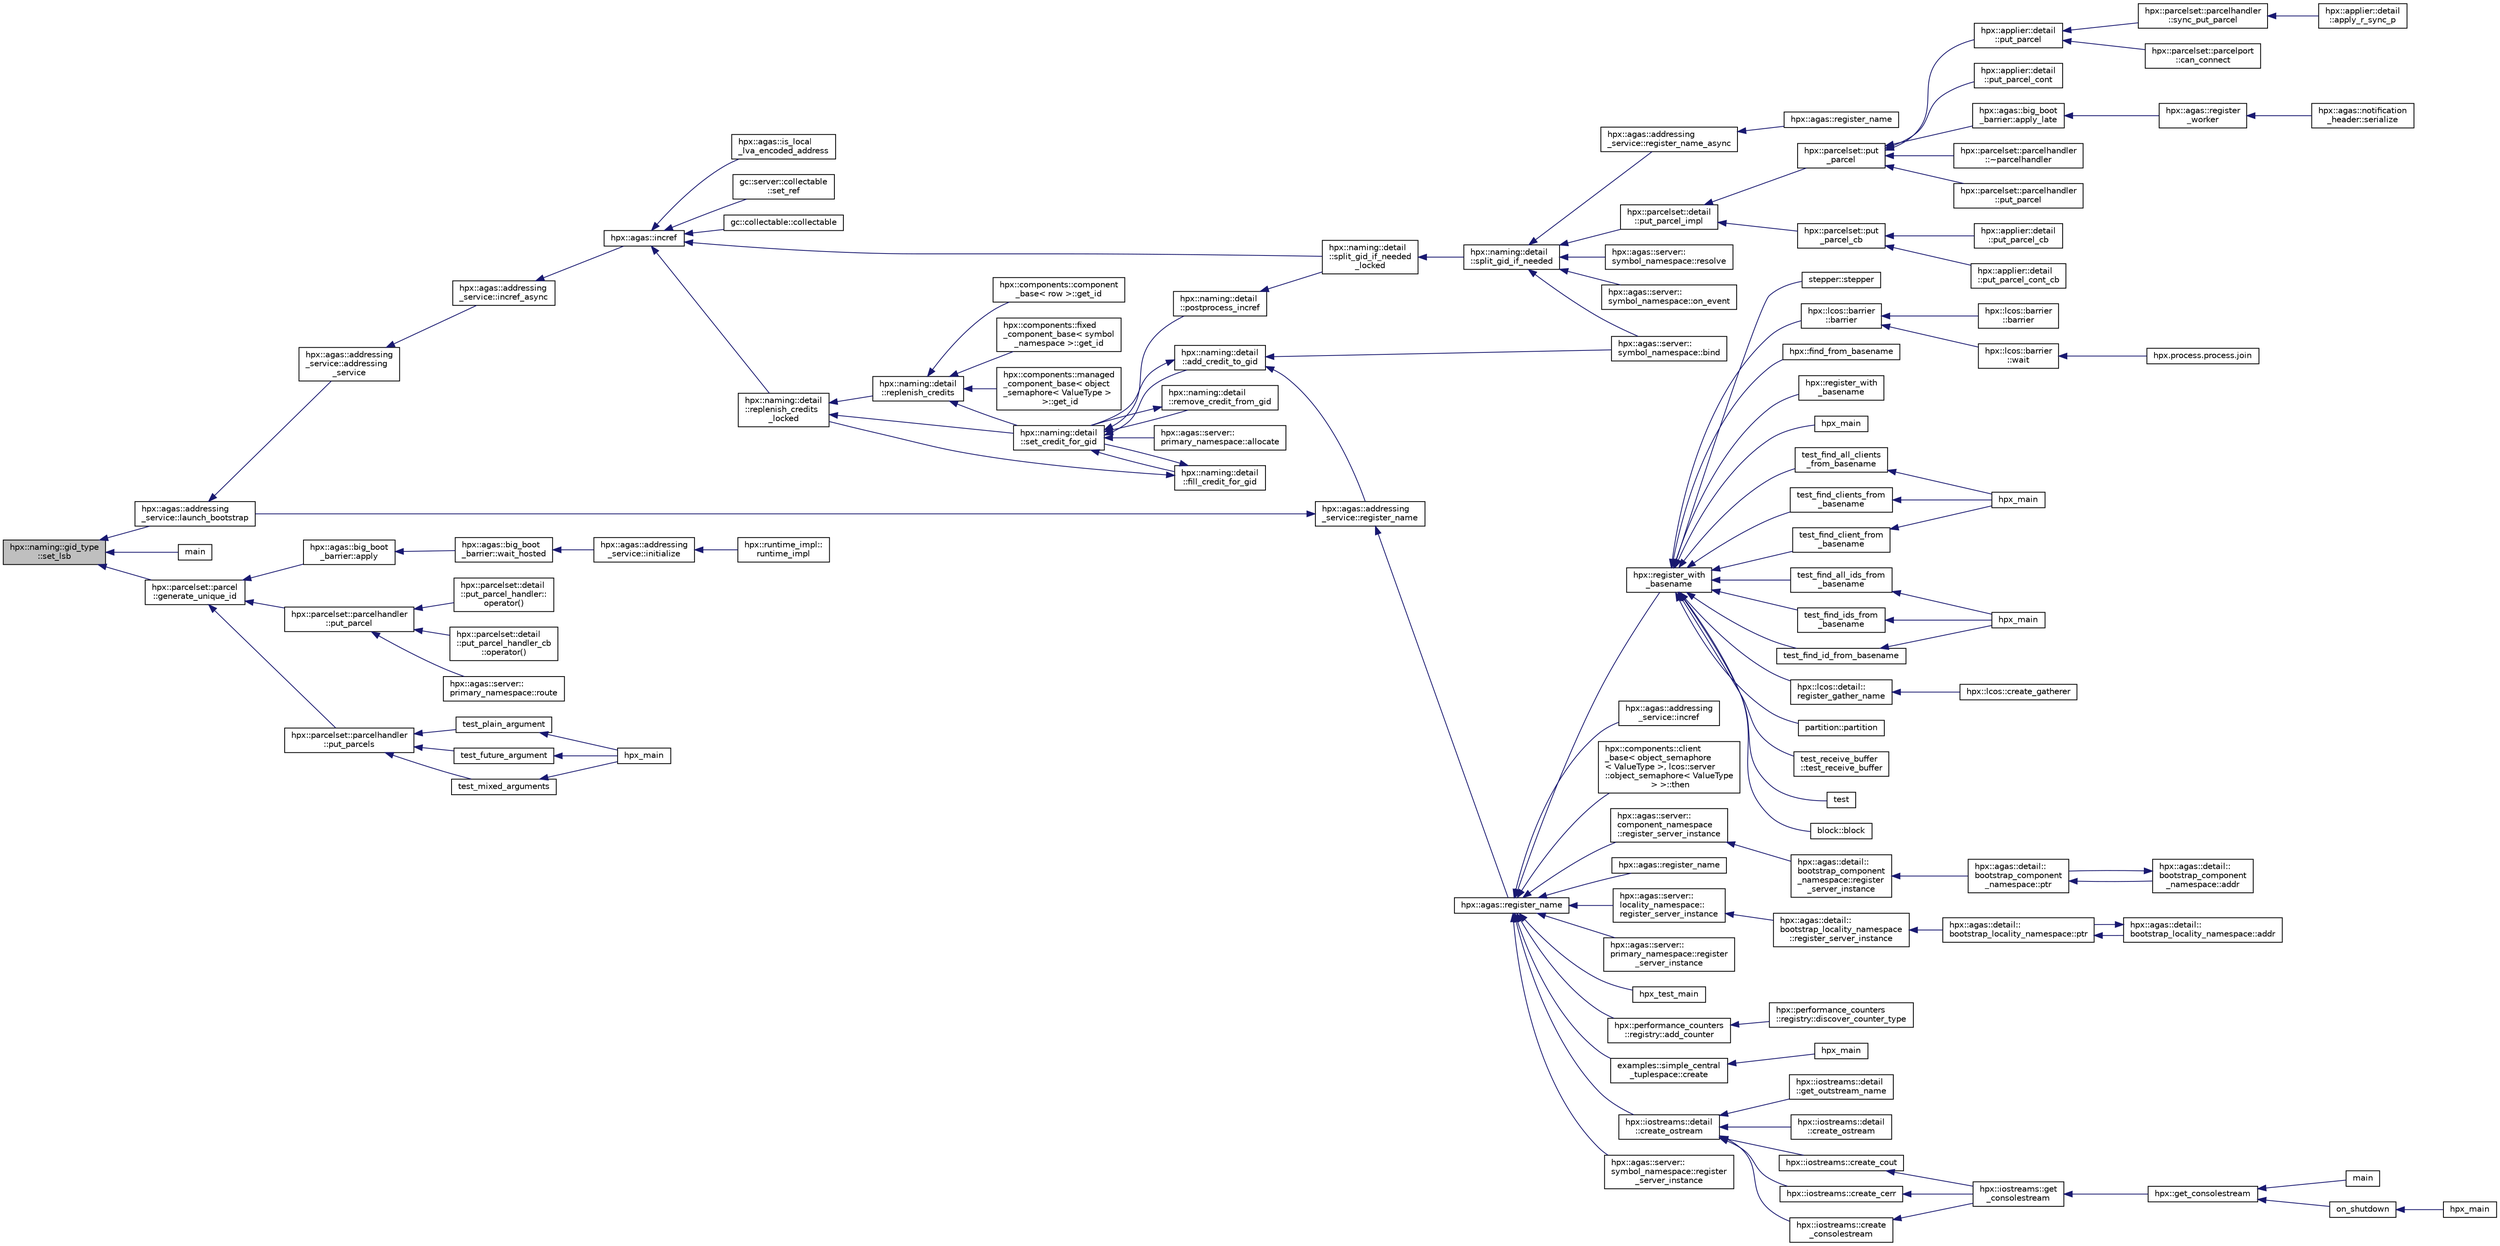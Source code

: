 digraph "hpx::naming::gid_type::set_lsb"
{
  edge [fontname="Helvetica",fontsize="10",labelfontname="Helvetica",labelfontsize="10"];
  node [fontname="Helvetica",fontsize="10",shape=record];
  rankdir="LR";
  Node439 [label="hpx::naming::gid_type\l::set_lsb",height=0.2,width=0.4,color="black", fillcolor="grey75", style="filled", fontcolor="black"];
  Node439 -> Node440 [dir="back",color="midnightblue",fontsize="10",style="solid",fontname="Helvetica"];
  Node440 [label="hpx::agas::addressing\l_service::launch_bootstrap",height=0.2,width=0.4,color="black", fillcolor="white", style="filled",URL="$db/d58/structhpx_1_1agas_1_1addressing__service.html#a664380be3597d3ca31677b2ae5800e76"];
  Node440 -> Node441 [dir="back",color="midnightblue",fontsize="10",style="solid",fontname="Helvetica"];
  Node441 [label="hpx::agas::addressing\l_service::addressing\l_service",height=0.2,width=0.4,color="black", fillcolor="white", style="filled",URL="$db/d58/structhpx_1_1agas_1_1addressing__service.html#a4cd885b12c530009f44f7372c197d54f"];
  Node441 -> Node442 [dir="back",color="midnightblue",fontsize="10",style="solid",fontname="Helvetica"];
  Node442 [label="hpx::agas::addressing\l_service::incref_async",height=0.2,width=0.4,color="black", fillcolor="white", style="filled",URL="$db/d58/structhpx_1_1agas_1_1addressing__service.html#adae9df2634cf648f129f203c3678c1c1",tooltip="Increment the global reference count for the given id. "];
  Node442 -> Node443 [dir="back",color="midnightblue",fontsize="10",style="solid",fontname="Helvetica"];
  Node443 [label="hpx::agas::incref",height=0.2,width=0.4,color="black", fillcolor="white", style="filled",URL="$dc/d54/namespacehpx_1_1agas.html#aad81d2ea721c1a5692e243ef07bf164f"];
  Node443 -> Node444 [dir="back",color="midnightblue",fontsize="10",style="solid",fontname="Helvetica"];
  Node444 [label="hpx::agas::is_local\l_lva_encoded_address",height=0.2,width=0.4,color="black", fillcolor="white", style="filled",URL="$dc/d54/namespacehpx_1_1agas.html#abb5e5584ed3b536ace8e3f58415e24c2"];
  Node443 -> Node445 [dir="back",color="midnightblue",fontsize="10",style="solid",fontname="Helvetica"];
  Node445 [label="gc::server::collectable\l::set_ref",height=0.2,width=0.4,color="black", fillcolor="white", style="filled",URL="$da/d76/structgc_1_1server_1_1collectable.html#a8e123e39f5a85da593dc15b5f872748d"];
  Node443 -> Node446 [dir="back",color="midnightblue",fontsize="10",style="solid",fontname="Helvetica"];
  Node446 [label="gc::collectable::collectable",height=0.2,width=0.4,color="black", fillcolor="white", style="filled",URL="$da/d23/structgc_1_1collectable.html#a9ac791be34891330ff8192ac2ef68c7c"];
  Node443 -> Node447 [dir="back",color="midnightblue",fontsize="10",style="solid",fontname="Helvetica"];
  Node447 [label="hpx::naming::detail\l::split_gid_if_needed\l_locked",height=0.2,width=0.4,color="black", fillcolor="white", style="filled",URL="$d5/d18/namespacehpx_1_1naming_1_1detail.html#a8a41d874bb719f702a76d483293d9d56"];
  Node447 -> Node448 [dir="back",color="midnightblue",fontsize="10",style="solid",fontname="Helvetica"];
  Node448 [label="hpx::naming::detail\l::split_gid_if_needed",height=0.2,width=0.4,color="black", fillcolor="white", style="filled",URL="$d5/d18/namespacehpx_1_1naming_1_1detail.html#a106949fcb9087fb6bdca67d048d6568f"];
  Node448 -> Node449 [dir="back",color="midnightblue",fontsize="10",style="solid",fontname="Helvetica"];
  Node449 [label="hpx::agas::addressing\l_service::register_name_async",height=0.2,width=0.4,color="black", fillcolor="white", style="filled",URL="$db/d58/structhpx_1_1agas_1_1addressing__service.html#adfd0ce835927a3c0396b6fc9e9fbb3cf"];
  Node449 -> Node450 [dir="back",color="midnightblue",fontsize="10",style="solid",fontname="Helvetica"];
  Node450 [label="hpx::agas::register_name",height=0.2,width=0.4,color="black", fillcolor="white", style="filled",URL="$dc/d54/namespacehpx_1_1agas.html#adc43905ef74ad9948375f3948b64fc2f"];
  Node448 -> Node451 [dir="back",color="midnightblue",fontsize="10",style="solid",fontname="Helvetica"];
  Node451 [label="hpx::parcelset::detail\l::put_parcel_impl",height=0.2,width=0.4,color="black", fillcolor="white", style="filled",URL="$dc/d4e/namespacehpx_1_1parcelset_1_1detail.html#a0dfe29365976960c7f5db6388e8ce603"];
  Node451 -> Node452 [dir="back",color="midnightblue",fontsize="10",style="solid",fontname="Helvetica"];
  Node452 [label="hpx::parcelset::put\l_parcel",height=0.2,width=0.4,color="black", fillcolor="white", style="filled",URL="$d4/d41/namespacehpx_1_1parcelset.html#a53a9f5c6cf260dc8d06d194c96182b65"];
  Node452 -> Node453 [dir="back",color="midnightblue",fontsize="10",style="solid",fontname="Helvetica"];
  Node453 [label="hpx::applier::detail\l::put_parcel",height=0.2,width=0.4,color="black", fillcolor="white", style="filled",URL="$d1/d2a/namespacehpx_1_1applier_1_1detail.html#a4d568b8071bb894a09fabfba232c2663"];
  Node453 -> Node454 [dir="back",color="midnightblue",fontsize="10",style="solid",fontname="Helvetica"];
  Node454 [label="hpx::parcelset::parcelhandler\l::sync_put_parcel",height=0.2,width=0.4,color="black", fillcolor="white", style="filled",URL="$d4/d2f/classhpx_1_1parcelset_1_1parcelhandler.html#ad478f8b244ec822fcbcb84aa67b17497"];
  Node454 -> Node455 [dir="back",color="midnightblue",fontsize="10",style="solid",fontname="Helvetica"];
  Node455 [label="hpx::applier::detail\l::apply_r_sync_p",height=0.2,width=0.4,color="black", fillcolor="white", style="filled",URL="$d1/d2a/namespacehpx_1_1applier_1_1detail.html#ab69485311adeb590afa621a4b4be595d"];
  Node453 -> Node456 [dir="back",color="midnightblue",fontsize="10",style="solid",fontname="Helvetica"];
  Node456 [label="hpx::parcelset::parcelport\l::can_connect",height=0.2,width=0.4,color="black", fillcolor="white", style="filled",URL="$d9/d67/classhpx_1_1parcelset_1_1parcelport.html#a68bd6750625124e4de6309e74283a767"];
  Node452 -> Node457 [dir="back",color="midnightblue",fontsize="10",style="solid",fontname="Helvetica"];
  Node457 [label="hpx::applier::detail\l::put_parcel_cont",height=0.2,width=0.4,color="black", fillcolor="white", style="filled",URL="$d1/d2a/namespacehpx_1_1applier_1_1detail.html#aa5119ce6a8f642d2bacf23dc42ade0f9"];
  Node452 -> Node458 [dir="back",color="midnightblue",fontsize="10",style="solid",fontname="Helvetica"];
  Node458 [label="hpx::agas::big_boot\l_barrier::apply_late",height=0.2,width=0.4,color="black", fillcolor="white", style="filled",URL="$d8/db6/structhpx_1_1agas_1_1big__boot__barrier.html#a9148a04a25bea5a37d77b3ff20e1ebfb"];
  Node458 -> Node459 [dir="back",color="midnightblue",fontsize="10",style="solid",fontname="Helvetica"];
  Node459 [label="hpx::agas::register\l_worker",height=0.2,width=0.4,color="black", fillcolor="white", style="filled",URL="$dc/d54/namespacehpx_1_1agas.html#a3c98dc053a97fca0f3f3b5719d9f8336"];
  Node459 -> Node460 [dir="back",color="midnightblue",fontsize="10",style="solid",fontname="Helvetica"];
  Node460 [label="hpx::agas::notification\l_header::serialize",height=0.2,width=0.4,color="black", fillcolor="white", style="filled",URL="$de/dae/structhpx_1_1agas_1_1notification__header.html#aa028cf0e80baf9259523c340c4568634"];
  Node452 -> Node461 [dir="back",color="midnightblue",fontsize="10",style="solid",fontname="Helvetica"];
  Node461 [label="hpx::parcelset::parcelhandler\l::~parcelhandler",height=0.2,width=0.4,color="black", fillcolor="white", style="filled",URL="$d4/d2f/classhpx_1_1parcelset_1_1parcelhandler.html#a938c1c4259b1be845dc0197465969a17"];
  Node452 -> Node462 [dir="back",color="midnightblue",fontsize="10",style="solid",fontname="Helvetica"];
  Node462 [label="hpx::parcelset::parcelhandler\l::put_parcel",height=0.2,width=0.4,color="black", fillcolor="white", style="filled",URL="$d4/d2f/classhpx_1_1parcelset_1_1parcelhandler.html#aad45344f98c3f15456325c7270ae5ade"];
  Node451 -> Node463 [dir="back",color="midnightblue",fontsize="10",style="solid",fontname="Helvetica"];
  Node463 [label="hpx::parcelset::put\l_parcel_cb",height=0.2,width=0.4,color="black", fillcolor="white", style="filled",URL="$d4/d41/namespacehpx_1_1parcelset.html#a44a60f48094a44cbb7f52b7807dc56ff"];
  Node463 -> Node464 [dir="back",color="midnightblue",fontsize="10",style="solid",fontname="Helvetica"];
  Node464 [label="hpx::applier::detail\l::put_parcel_cb",height=0.2,width=0.4,color="black", fillcolor="white", style="filled",URL="$d1/d2a/namespacehpx_1_1applier_1_1detail.html#a96b7471f7a59fa4d3d298e562507c339"];
  Node463 -> Node465 [dir="back",color="midnightblue",fontsize="10",style="solid",fontname="Helvetica"];
  Node465 [label="hpx::applier::detail\l::put_parcel_cont_cb",height=0.2,width=0.4,color="black", fillcolor="white", style="filled",URL="$d1/d2a/namespacehpx_1_1applier_1_1detail.html#acb5d7569cd53998c51e4b48f09d62e83"];
  Node448 -> Node466 [dir="back",color="midnightblue",fontsize="10",style="solid",fontname="Helvetica"];
  Node466 [label="hpx::agas::server::\lsymbol_namespace::bind",height=0.2,width=0.4,color="black", fillcolor="white", style="filled",URL="$dc/da6/structhpx_1_1agas_1_1server_1_1symbol__namespace.html#a229ead0876ac8c5754793a2ca68de559"];
  Node448 -> Node467 [dir="back",color="midnightblue",fontsize="10",style="solid",fontname="Helvetica"];
  Node467 [label="hpx::agas::server::\lsymbol_namespace::resolve",height=0.2,width=0.4,color="black", fillcolor="white", style="filled",URL="$dc/da6/structhpx_1_1agas_1_1server_1_1symbol__namespace.html#aec3fc24e40dc96142eb77537945e92d5"];
  Node448 -> Node468 [dir="back",color="midnightblue",fontsize="10",style="solid",fontname="Helvetica"];
  Node468 [label="hpx::agas::server::\lsymbol_namespace::on_event",height=0.2,width=0.4,color="black", fillcolor="white", style="filled",URL="$dc/da6/structhpx_1_1agas_1_1server_1_1symbol__namespace.html#abbfcf18e8d40612e4fa618a39a2fc492"];
  Node443 -> Node469 [dir="back",color="midnightblue",fontsize="10",style="solid",fontname="Helvetica"];
  Node469 [label="hpx::naming::detail\l::replenish_credits\l_locked",height=0.2,width=0.4,color="black", fillcolor="white", style="filled",URL="$d5/d18/namespacehpx_1_1naming_1_1detail.html#a011ed4fa9a2f4d4319adc54943fa03d6"];
  Node469 -> Node470 [dir="back",color="midnightblue",fontsize="10",style="solid",fontname="Helvetica"];
  Node470 [label="hpx::naming::detail\l::replenish_credits",height=0.2,width=0.4,color="black", fillcolor="white", style="filled",URL="$d5/d18/namespacehpx_1_1naming_1_1detail.html#aab806d937bd01894af129d3d3cbb22f4"];
  Node470 -> Node471 [dir="back",color="midnightblue",fontsize="10",style="solid",fontname="Helvetica"];
  Node471 [label="hpx::components::component\l_base\< row \>::get_id",height=0.2,width=0.4,color="black", fillcolor="white", style="filled",URL="$d2/de6/classhpx_1_1components_1_1component__base.html#a4c8fd93514039bdf01c48d66d82b19cd"];
  Node470 -> Node472 [dir="back",color="midnightblue",fontsize="10",style="solid",fontname="Helvetica"];
  Node472 [label="hpx::components::fixed\l_component_base\< symbol\l_namespace \>::get_id",height=0.2,width=0.4,color="black", fillcolor="white", style="filled",URL="$df/dfd/classhpx_1_1components_1_1fixed__component__base.html#a3066d2c2779a65cd20ce98b87e4dd4c2"];
  Node470 -> Node473 [dir="back",color="midnightblue",fontsize="10",style="solid",fontname="Helvetica"];
  Node473 [label="hpx::components::managed\l_component_base\< object\l_semaphore\< ValueType \>\l \>::get_id",height=0.2,width=0.4,color="black", fillcolor="white", style="filled",URL="$d1/d7b/classhpx_1_1components_1_1managed__component__base.html#ac026850ad861e1da5393943cf5751708"];
  Node470 -> Node474 [dir="back",color="midnightblue",fontsize="10",style="solid",fontname="Helvetica"];
  Node474 [label="hpx::naming::detail\l::set_credit_for_gid",height=0.2,width=0.4,color="black", fillcolor="white", style="filled",URL="$d5/d18/namespacehpx_1_1naming_1_1detail.html#a87703193ff814a4e1c912e98e655ec51"];
  Node474 -> Node475 [dir="back",color="midnightblue",fontsize="10",style="solid",fontname="Helvetica"];
  Node475 [label="hpx::naming::detail\l::postprocess_incref",height=0.2,width=0.4,color="black", fillcolor="white", style="filled",URL="$d5/d18/namespacehpx_1_1naming_1_1detail.html#a9d2708b2b1a4087d64195137b077ef1d"];
  Node475 -> Node447 [dir="back",color="midnightblue",fontsize="10",style="solid",fontname="Helvetica"];
  Node474 -> Node476 [dir="back",color="midnightblue",fontsize="10",style="solid",fontname="Helvetica"];
  Node476 [label="hpx::naming::detail\l::add_credit_to_gid",height=0.2,width=0.4,color="black", fillcolor="white", style="filled",URL="$d5/d18/namespacehpx_1_1naming_1_1detail.html#ab13848a91587535a393be4def980e832"];
  Node476 -> Node477 [dir="back",color="midnightblue",fontsize="10",style="solid",fontname="Helvetica"];
  Node477 [label="hpx::agas::addressing\l_service::register_name",height=0.2,width=0.4,color="black", fillcolor="white", style="filled",URL="$db/d58/structhpx_1_1agas_1_1addressing__service.html#a5929d7fd681a5ed692bfbeaa503fc32d",tooltip="Register a global name with a global address (id) "];
  Node477 -> Node440 [dir="back",color="midnightblue",fontsize="10",style="solid",fontname="Helvetica"];
  Node477 -> Node478 [dir="back",color="midnightblue",fontsize="10",style="solid",fontname="Helvetica"];
  Node478 [label="hpx::agas::register_name",height=0.2,width=0.4,color="black", fillcolor="white", style="filled",URL="$dc/d54/namespacehpx_1_1agas.html#a3812793adbf5e7d8c6b468595ac0823f"];
  Node478 -> Node479 [dir="back",color="midnightblue",fontsize="10",style="solid",fontname="Helvetica"];
  Node479 [label="hpx::register_with\l_basename",height=0.2,width=0.4,color="black", fillcolor="white", style="filled",URL="$d8/d83/namespacehpx.html#acf88178dc8c98cb0d7396325b3ccffdd",tooltip="Register the given id using the given base name. "];
  Node479 -> Node480 [dir="back",color="midnightblue",fontsize="10",style="solid",fontname="Helvetica"];
  Node480 [label="stepper::stepper",height=0.2,width=0.4,color="black", fillcolor="white", style="filled",URL="$d0/da6/structstepper.html#a3d3b661e2502d80c80775c190f5585e2"];
  Node479 -> Node481 [dir="back",color="midnightblue",fontsize="10",style="solid",fontname="Helvetica"];
  Node481 [label="hpx::lcos::barrier\l::barrier",height=0.2,width=0.4,color="black", fillcolor="white", style="filled",URL="$d9/dab/classhpx_1_1lcos_1_1barrier.html#ae8e5bad1b2828970404b5d280137d579"];
  Node481 -> Node482 [dir="back",color="midnightblue",fontsize="10",style="solid",fontname="Helvetica"];
  Node482 [label="hpx::lcos::barrier\l::barrier",height=0.2,width=0.4,color="black", fillcolor="white", style="filled",URL="$d9/dab/classhpx_1_1lcos_1_1barrier.html#a8a9fc05508fad7cd1d8014bee0e1d221"];
  Node481 -> Node483 [dir="back",color="midnightblue",fontsize="10",style="solid",fontname="Helvetica"];
  Node483 [label="hpx::lcos::barrier\l::wait",height=0.2,width=0.4,color="black", fillcolor="white", style="filled",URL="$d9/dab/classhpx_1_1lcos_1_1barrier.html#a1fcac5ce49dd1b9800affc8c8b84e4c9"];
  Node483 -> Node484 [dir="back",color="midnightblue",fontsize="10",style="solid",fontname="Helvetica"];
  Node484 [label="hpx.process.process.join",height=0.2,width=0.4,color="black", fillcolor="white", style="filled",URL="$d3/d41/classhpx_1_1process_1_1process.html#acc7ec4687f3bf5ae121ef7b494d991d8"];
  Node479 -> Node485 [dir="back",color="midnightblue",fontsize="10",style="solid",fontname="Helvetica"];
  Node485 [label="hpx::find_from_basename",height=0.2,width=0.4,color="black", fillcolor="white", style="filled",URL="$d8/d83/namespacehpx.html#a02d4c4317d9d663b22c2e47aab0b56df",tooltip="Return registered id from the given base name and sequence number. "];
  Node479 -> Node486 [dir="back",color="midnightblue",fontsize="10",style="solid",fontname="Helvetica"];
  Node486 [label="hpx::register_with\l_basename",height=0.2,width=0.4,color="black", fillcolor="white", style="filled",URL="$d8/d83/namespacehpx.html#a09a6c6ffc84d21df225c3f5730de31d0"];
  Node479 -> Node487 [dir="back",color="midnightblue",fontsize="10",style="solid",fontname="Helvetica"];
  Node487 [label="hpx_main",height=0.2,width=0.4,color="black", fillcolor="white", style="filled",URL="$db/d8d/duplicate__id__registration__1596_8cpp.html#aefd26dd818037509b2241068d57e3e1d"];
  Node479 -> Node488 [dir="back",color="midnightblue",fontsize="10",style="solid",fontname="Helvetica"];
  Node488 [label="test_find_all_clients\l_from_basename",height=0.2,width=0.4,color="black", fillcolor="white", style="filled",URL="$dc/d15/find__clients__from__prefix_8cpp.html#aa57a9747db04f3feb78e2e423232d1f9"];
  Node488 -> Node489 [dir="back",color="midnightblue",fontsize="10",style="solid",fontname="Helvetica"];
  Node489 [label="hpx_main",height=0.2,width=0.4,color="black", fillcolor="white", style="filled",URL="$dc/d15/find__clients__from__prefix_8cpp.html#aefd26dd818037509b2241068d57e3e1d"];
  Node479 -> Node490 [dir="back",color="midnightblue",fontsize="10",style="solid",fontname="Helvetica"];
  Node490 [label="test_find_clients_from\l_basename",height=0.2,width=0.4,color="black", fillcolor="white", style="filled",URL="$dc/d15/find__clients__from__prefix_8cpp.html#a6fef840f56014443521cc99c2d9d781c"];
  Node490 -> Node489 [dir="back",color="midnightblue",fontsize="10",style="solid",fontname="Helvetica"];
  Node479 -> Node491 [dir="back",color="midnightblue",fontsize="10",style="solid",fontname="Helvetica"];
  Node491 [label="test_find_client_from\l_basename",height=0.2,width=0.4,color="black", fillcolor="white", style="filled",URL="$dc/d15/find__clients__from__prefix_8cpp.html#a61a7f45bc9dd018d57ea2230824dab25"];
  Node491 -> Node489 [dir="back",color="midnightblue",fontsize="10",style="solid",fontname="Helvetica"];
  Node479 -> Node492 [dir="back",color="midnightblue",fontsize="10",style="solid",fontname="Helvetica"];
  Node492 [label="test_find_all_ids_from\l_basename",height=0.2,width=0.4,color="black", fillcolor="white", style="filled",URL="$dc/df3/find__ids__from__prefix_8cpp.html#a369302d85871c563e109f575d4c3d29c"];
  Node492 -> Node493 [dir="back",color="midnightblue",fontsize="10",style="solid",fontname="Helvetica"];
  Node493 [label="hpx_main",height=0.2,width=0.4,color="black", fillcolor="white", style="filled",URL="$dc/df3/find__ids__from__prefix_8cpp.html#aefd26dd818037509b2241068d57e3e1d"];
  Node479 -> Node494 [dir="back",color="midnightblue",fontsize="10",style="solid",fontname="Helvetica"];
  Node494 [label="test_find_ids_from\l_basename",height=0.2,width=0.4,color="black", fillcolor="white", style="filled",URL="$dc/df3/find__ids__from__prefix_8cpp.html#a4526a7a41c258e2aedcdabd4ece4f4ba"];
  Node494 -> Node493 [dir="back",color="midnightblue",fontsize="10",style="solid",fontname="Helvetica"];
  Node479 -> Node495 [dir="back",color="midnightblue",fontsize="10",style="solid",fontname="Helvetica"];
  Node495 [label="test_find_id_from_basename",height=0.2,width=0.4,color="black", fillcolor="white", style="filled",URL="$dc/df3/find__ids__from__prefix_8cpp.html#a35b932e250f78d774db87c971e42adce"];
  Node495 -> Node493 [dir="back",color="midnightblue",fontsize="10",style="solid",fontname="Helvetica"];
  Node479 -> Node496 [dir="back",color="midnightblue",fontsize="10",style="solid",fontname="Helvetica"];
  Node496 [label="hpx::lcos::detail::\lregister_gather_name",height=0.2,width=0.4,color="black", fillcolor="white", style="filled",URL="$d4/d6c/namespacehpx_1_1lcos_1_1detail.html#afb3d3eafe04150308d004869a96242b3"];
  Node496 -> Node497 [dir="back",color="midnightblue",fontsize="10",style="solid",fontname="Helvetica"];
  Node497 [label="hpx::lcos::create_gatherer",height=0.2,width=0.4,color="black", fillcolor="white", style="filled",URL="$d2/dc9/namespacehpx_1_1lcos.html#aaa3e2a825ca566eee4e3c0cfc19b5dc3"];
  Node479 -> Node498 [dir="back",color="midnightblue",fontsize="10",style="solid",fontname="Helvetica"];
  Node498 [label="partition::partition",height=0.2,width=0.4,color="black", fillcolor="white", style="filled",URL="$d3/d98/structpartition.html#a949115c70a8ed7802ec756677063507b"];
  Node479 -> Node499 [dir="back",color="midnightblue",fontsize="10",style="solid",fontname="Helvetica"];
  Node499 [label="test_receive_buffer\l::test_receive_buffer",height=0.2,width=0.4,color="black", fillcolor="white", style="filled",URL="$d1/d2e/structtest__receive__buffer.html#a501e8703c3a9d33b23c67cc3782a3052"];
  Node479 -> Node500 [dir="back",color="midnightblue",fontsize="10",style="solid",fontname="Helvetica"];
  Node500 [label="test",height=0.2,width=0.4,color="black", fillcolor="white", style="filled",URL="$db/d95/register__with__basename__1804_8cpp.html#ae1a3968e7947464bee7714f6d43b7002"];
  Node479 -> Node501 [dir="back",color="midnightblue",fontsize="10",style="solid",fontname="Helvetica"];
  Node501 [label="block::block",height=0.2,width=0.4,color="black", fillcolor="white", style="filled",URL="$d1/d7f/structblock.html#ad2fe04030b850ffa3f213c85f848c0c9"];
  Node478 -> Node502 [dir="back",color="midnightblue",fontsize="10",style="solid",fontname="Helvetica"];
  Node502 [label="hpx::agas::addressing\l_service::incref",height=0.2,width=0.4,color="black", fillcolor="white", style="filled",URL="$db/d58/structhpx_1_1agas_1_1addressing__service.html#a77add8ef493b3ff577876bbbde8b2ead"];
  Node478 -> Node503 [dir="back",color="midnightblue",fontsize="10",style="solid",fontname="Helvetica"];
  Node503 [label="hpx::components::client\l_base\< object_semaphore\l\< ValueType \>, lcos::server\l::object_semaphore\< ValueType\l \> \>::then",height=0.2,width=0.4,color="black", fillcolor="white", style="filled",URL="$d9/dad/classhpx_1_1components_1_1client__base.html#a195e205b5917c50455e9eab169045a2f"];
  Node478 -> Node504 [dir="back",color="midnightblue",fontsize="10",style="solid",fontname="Helvetica"];
  Node504 [label="hpx::agas::server::\lcomponent_namespace\l::register_server_instance",height=0.2,width=0.4,color="black", fillcolor="white", style="filled",URL="$d4/dc8/structhpx_1_1agas_1_1server_1_1component__namespace.html#aa114cf679cc56f70c05ab18aff971ecb"];
  Node504 -> Node505 [dir="back",color="midnightblue",fontsize="10",style="solid",fontname="Helvetica"];
  Node505 [label="hpx::agas::detail::\lbootstrap_component\l_namespace::register\l_server_instance",height=0.2,width=0.4,color="black", fillcolor="white", style="filled",URL="$d4/db7/structhpx_1_1agas_1_1detail_1_1bootstrap__component__namespace.html#abbc31dcbeb87361092d40afcfbd456b8"];
  Node505 -> Node506 [dir="back",color="midnightblue",fontsize="10",style="solid",fontname="Helvetica"];
  Node506 [label="hpx::agas::detail::\lbootstrap_component\l_namespace::ptr",height=0.2,width=0.4,color="black", fillcolor="white", style="filled",URL="$d4/db7/structhpx_1_1agas_1_1detail_1_1bootstrap__component__namespace.html#a2ddc1b51e40d6b5c32f7eeba52a7527d"];
  Node506 -> Node507 [dir="back",color="midnightblue",fontsize="10",style="solid",fontname="Helvetica"];
  Node507 [label="hpx::agas::detail::\lbootstrap_component\l_namespace::addr",height=0.2,width=0.4,color="black", fillcolor="white", style="filled",URL="$d4/db7/structhpx_1_1agas_1_1detail_1_1bootstrap__component__namespace.html#a4947343cef580d3a72f9fcb6803a54b1"];
  Node507 -> Node506 [dir="back",color="midnightblue",fontsize="10",style="solid",fontname="Helvetica"];
  Node478 -> Node508 [dir="back",color="midnightblue",fontsize="10",style="solid",fontname="Helvetica"];
  Node508 [label="hpx::agas::register_name",height=0.2,width=0.4,color="black", fillcolor="white", style="filled",URL="$dc/d54/namespacehpx_1_1agas.html#a2430195ce3eb5a044693ffff42ac4124"];
  Node478 -> Node509 [dir="back",color="midnightblue",fontsize="10",style="solid",fontname="Helvetica"];
  Node509 [label="hpx::agas::server::\llocality_namespace::\lregister_server_instance",height=0.2,width=0.4,color="black", fillcolor="white", style="filled",URL="$dc/d72/structhpx_1_1agas_1_1server_1_1locality__namespace.html#af1491746c7368e3824c99bc100f18734"];
  Node509 -> Node510 [dir="back",color="midnightblue",fontsize="10",style="solid",fontname="Helvetica"];
  Node510 [label="hpx::agas::detail::\lbootstrap_locality_namespace\l::register_server_instance",height=0.2,width=0.4,color="black", fillcolor="white", style="filled",URL="$d2/d28/structhpx_1_1agas_1_1detail_1_1bootstrap__locality__namespace.html#ae300573bed5ba4de244854736bc93372"];
  Node510 -> Node511 [dir="back",color="midnightblue",fontsize="10",style="solid",fontname="Helvetica"];
  Node511 [label="hpx::agas::detail::\lbootstrap_locality_namespace::ptr",height=0.2,width=0.4,color="black", fillcolor="white", style="filled",URL="$d2/d28/structhpx_1_1agas_1_1detail_1_1bootstrap__locality__namespace.html#a5d4dcef228d9a8e6040f2e404546a7b8"];
  Node511 -> Node512 [dir="back",color="midnightblue",fontsize="10",style="solid",fontname="Helvetica"];
  Node512 [label="hpx::agas::detail::\lbootstrap_locality_namespace::addr",height=0.2,width=0.4,color="black", fillcolor="white", style="filled",URL="$d2/d28/structhpx_1_1agas_1_1detail_1_1bootstrap__locality__namespace.html#a6a5b1a39f25283d49aae9a42b5c4388a"];
  Node512 -> Node511 [dir="back",color="midnightblue",fontsize="10",style="solid",fontname="Helvetica"];
  Node478 -> Node513 [dir="back",color="midnightblue",fontsize="10",style="solid",fontname="Helvetica"];
  Node513 [label="hpx::agas::server::\lprimary_namespace::register\l_server_instance",height=0.2,width=0.4,color="black", fillcolor="white", style="filled",URL="$d7/d3a/structhpx_1_1agas_1_1server_1_1primary__namespace.html#a8d3a53331e87a1a6a16a53a0f5c5d759"];
  Node478 -> Node514 [dir="back",color="midnightblue",fontsize="10",style="solid",fontname="Helvetica"];
  Node514 [label="hpx_test_main",height=0.2,width=0.4,color="black", fillcolor="white", style="filled",URL="$d9/deb/refcnted__symbol__to__local__object_8cpp.html#a9a1c75cfa4bc8637fb9e22dfdca0891a"];
  Node478 -> Node515 [dir="back",color="midnightblue",fontsize="10",style="solid",fontname="Helvetica"];
  Node515 [label="hpx::performance_counters\l::registry::add_counter",height=0.2,width=0.4,color="black", fillcolor="white", style="filled",URL="$d2/d02/classhpx_1_1performance__counters_1_1registry.html#a161780fff85c669515be3253f0e29fa5",tooltip="Add an existing performance counter instance to the registry. "];
  Node515 -> Node516 [dir="back",color="midnightblue",fontsize="10",style="solid",fontname="Helvetica"];
  Node516 [label="hpx::performance_counters\l::registry::discover_counter_type",height=0.2,width=0.4,color="black", fillcolor="white", style="filled",URL="$d2/d02/classhpx_1_1performance__counters_1_1registry.html#af060ad9ba59fefe302c89bd8e80227d9"];
  Node478 -> Node517 [dir="back",color="midnightblue",fontsize="10",style="solid",fontname="Helvetica"];
  Node517 [label="examples::simple_central\l_tuplespace::create",height=0.2,width=0.4,color="black", fillcolor="white", style="filled",URL="$d5/d1b/classexamples_1_1simple__central__tuplespace.html#a56c807f1fdd13e282e0ab8f45fdcf0b7"];
  Node517 -> Node518 [dir="back",color="midnightblue",fontsize="10",style="solid",fontname="Helvetica"];
  Node518 [label="hpx_main",height=0.2,width=0.4,color="black", fillcolor="white", style="filled",URL="$d1/d7b/simple__central__tuplespace__client_8cpp.html#aefd26dd818037509b2241068d57e3e1d"];
  Node478 -> Node519 [dir="back",color="midnightblue",fontsize="10",style="solid",fontname="Helvetica"];
  Node519 [label="hpx::iostreams::detail\l::create_ostream",height=0.2,width=0.4,color="black", fillcolor="white", style="filled",URL="$de/d26/namespacehpx_1_1iostreams_1_1detail.html#a2532c6c409d765cc96f0f062dd1807ea"];
  Node519 -> Node520 [dir="back",color="midnightblue",fontsize="10",style="solid",fontname="Helvetica"];
  Node520 [label="hpx::iostreams::detail\l::get_outstream_name",height=0.2,width=0.4,color="black", fillcolor="white", style="filled",URL="$de/d26/namespacehpx_1_1iostreams_1_1detail.html#a4e5f42733aacfd1b6f845141cc8bd755"];
  Node519 -> Node521 [dir="back",color="midnightblue",fontsize="10",style="solid",fontname="Helvetica"];
  Node521 [label="hpx::iostreams::detail\l::create_ostream",height=0.2,width=0.4,color="black", fillcolor="white", style="filled",URL="$de/d26/namespacehpx_1_1iostreams_1_1detail.html#a6a1ed0a7709d7cba5b0feb9d3752fb31"];
  Node519 -> Node522 [dir="back",color="midnightblue",fontsize="10",style="solid",fontname="Helvetica"];
  Node522 [label="hpx::iostreams::create_cout",height=0.2,width=0.4,color="black", fillcolor="white", style="filled",URL="$dd/d1d/namespacehpx_1_1iostreams.html#a9a178fadf70f9b3c6f74274409a7bc69"];
  Node522 -> Node523 [dir="back",color="midnightblue",fontsize="10",style="solid",fontname="Helvetica"];
  Node523 [label="hpx::iostreams::get\l_consolestream",height=0.2,width=0.4,color="black", fillcolor="white", style="filled",URL="$dd/d1d/namespacehpx_1_1iostreams.html#ac4a2ed792a4f5bdcb286ba83f5cd261d"];
  Node523 -> Node524 [dir="back",color="midnightblue",fontsize="10",style="solid",fontname="Helvetica"];
  Node524 [label="hpx::get_consolestream",height=0.2,width=0.4,color="black", fillcolor="white", style="filled",URL="$d8/d83/namespacehpx.html#af305e0b2731f998440d87c7500187a11"];
  Node524 -> Node525 [dir="back",color="midnightblue",fontsize="10",style="solid",fontname="Helvetica"];
  Node525 [label="main",height=0.2,width=0.4,color="black", fillcolor="white", style="filled",URL="$db/dd0/lost__output__2236_8cpp.html#a3c04138a5bfe5d72780bb7e82a18e627"];
  Node524 -> Node526 [dir="back",color="midnightblue",fontsize="10",style="solid",fontname="Helvetica"];
  Node526 [label="on_shutdown",height=0.2,width=0.4,color="black", fillcolor="white", style="filled",URL="$de/d67/no__output__1173_8cpp.html#ada3655c097ed162539aadedb0de3673b"];
  Node526 -> Node527 [dir="back",color="midnightblue",fontsize="10",style="solid",fontname="Helvetica"];
  Node527 [label="hpx_main",height=0.2,width=0.4,color="black", fillcolor="white", style="filled",URL="$de/d67/no__output__1173_8cpp.html#a4ca51ec94fa82421fc621b58eef7b01c"];
  Node519 -> Node528 [dir="back",color="midnightblue",fontsize="10",style="solid",fontname="Helvetica"];
  Node528 [label="hpx::iostreams::create_cerr",height=0.2,width=0.4,color="black", fillcolor="white", style="filled",URL="$dd/d1d/namespacehpx_1_1iostreams.html#aecf4f2ddc53a24fe917ce7cca0bda378"];
  Node528 -> Node523 [dir="back",color="midnightblue",fontsize="10",style="solid",fontname="Helvetica"];
  Node519 -> Node529 [dir="back",color="midnightblue",fontsize="10",style="solid",fontname="Helvetica"];
  Node529 [label="hpx::iostreams::create\l_consolestream",height=0.2,width=0.4,color="black", fillcolor="white", style="filled",URL="$dd/d1d/namespacehpx_1_1iostreams.html#ade2ebf54e04b80ddcf3c31dd0bad5ece"];
  Node529 -> Node523 [dir="back",color="midnightblue",fontsize="10",style="solid",fontname="Helvetica"];
  Node478 -> Node530 [dir="back",color="midnightblue",fontsize="10",style="solid",fontname="Helvetica"];
  Node530 [label="hpx::agas::server::\lsymbol_namespace::register\l_server_instance",height=0.2,width=0.4,color="black", fillcolor="white", style="filled",URL="$dc/da6/structhpx_1_1agas_1_1server_1_1symbol__namespace.html#ac7de45f2a45cfccf925b88563f61efb0"];
  Node476 -> Node474 [dir="back",color="midnightblue",fontsize="10",style="solid",fontname="Helvetica"];
  Node476 -> Node466 [dir="back",color="midnightblue",fontsize="10",style="solid",fontname="Helvetica"];
  Node474 -> Node531 [dir="back",color="midnightblue",fontsize="10",style="solid",fontname="Helvetica"];
  Node531 [label="hpx::naming::detail\l::remove_credit_from_gid",height=0.2,width=0.4,color="black", fillcolor="white", style="filled",URL="$d5/d18/namespacehpx_1_1naming_1_1detail.html#a3ccb4b028c2c757c0fabdfe58ac07e47"];
  Node531 -> Node474 [dir="back",color="midnightblue",fontsize="10",style="solid",fontname="Helvetica"];
  Node474 -> Node532 [dir="back",color="midnightblue",fontsize="10",style="solid",fontname="Helvetica"];
  Node532 [label="hpx::naming::detail\l::fill_credit_for_gid",height=0.2,width=0.4,color="black", fillcolor="white", style="filled",URL="$d5/d18/namespacehpx_1_1naming_1_1detail.html#a3ec890e6a5b5c8fbd21b11dfe7e50352"];
  Node532 -> Node469 [dir="back",color="midnightblue",fontsize="10",style="solid",fontname="Helvetica"];
  Node532 -> Node474 [dir="back",color="midnightblue",fontsize="10",style="solid",fontname="Helvetica"];
  Node474 -> Node533 [dir="back",color="midnightblue",fontsize="10",style="solid",fontname="Helvetica"];
  Node533 [label="hpx::agas::server::\lprimary_namespace::allocate",height=0.2,width=0.4,color="black", fillcolor="white", style="filled",URL="$d7/d3a/structhpx_1_1agas_1_1server_1_1primary__namespace.html#a87560fb730ac846b91fc7287dc4e247b"];
  Node469 -> Node474 [dir="back",color="midnightblue",fontsize="10",style="solid",fontname="Helvetica"];
  Node439 -> Node534 [dir="back",color="midnightblue",fontsize="10",style="solid",fontname="Helvetica"];
  Node534 [label="main",height=0.2,width=0.4,color="black", fillcolor="white", style="filled",URL="$d4/d63/gid__type_8cpp.html#ae66f6b31b5ad750f1fe042a706a4e3d4"];
  Node439 -> Node535 [dir="back",color="midnightblue",fontsize="10",style="solid",fontname="Helvetica"];
  Node535 [label="hpx::parcelset::parcel\l::generate_unique_id",height=0.2,width=0.4,color="black", fillcolor="white", style="filled",URL="$d7/d11/classhpx_1_1parcelset_1_1parcel.html#a7ca4116460b3a62269beecf8fb6b2f34"];
  Node535 -> Node536 [dir="back",color="midnightblue",fontsize="10",style="solid",fontname="Helvetica"];
  Node536 [label="hpx::agas::big_boot\l_barrier::apply",height=0.2,width=0.4,color="black", fillcolor="white", style="filled",URL="$d8/db6/structhpx_1_1agas_1_1big__boot__barrier.html#a1a3c5320dbd8eeea60427d535e189d3c"];
  Node536 -> Node537 [dir="back",color="midnightblue",fontsize="10",style="solid",fontname="Helvetica"];
  Node537 [label="hpx::agas::big_boot\l_barrier::wait_hosted",height=0.2,width=0.4,color="black", fillcolor="white", style="filled",URL="$d8/db6/structhpx_1_1agas_1_1big__boot__barrier.html#af83d97cabe46bfd67841283fece1cb24"];
  Node537 -> Node538 [dir="back",color="midnightblue",fontsize="10",style="solid",fontname="Helvetica"];
  Node538 [label="hpx::agas::addressing\l_service::initialize",height=0.2,width=0.4,color="black", fillcolor="white", style="filled",URL="$db/d58/structhpx_1_1agas_1_1addressing__service.html#afb80dcf683086f9ec1237c81129017d8"];
  Node538 -> Node539 [dir="back",color="midnightblue",fontsize="10",style="solid",fontname="Helvetica"];
  Node539 [label="hpx::runtime_impl::\lruntime_impl",height=0.2,width=0.4,color="black", fillcolor="white", style="filled",URL="$dc/d80/classhpx_1_1runtime__impl.html#a19b55584b2e6b6b4d72ae159fbef0f6e"];
  Node535 -> Node540 [dir="back",color="midnightblue",fontsize="10",style="solid",fontname="Helvetica"];
  Node540 [label="hpx::parcelset::parcelhandler\l::put_parcel",height=0.2,width=0.4,color="black", fillcolor="white", style="filled",URL="$d4/d2f/classhpx_1_1parcelset_1_1parcelhandler.html#ac47bfb07dba5c3273d36fabe0868d43b"];
  Node540 -> Node541 [dir="back",color="midnightblue",fontsize="10",style="solid",fontname="Helvetica"];
  Node541 [label="hpx::parcelset::detail\l::put_parcel_handler::\loperator()",height=0.2,width=0.4,color="black", fillcolor="white", style="filled",URL="$d6/d81/structhpx_1_1parcelset_1_1detail_1_1put__parcel__handler.html#a108c3182042dc70fac236ffefd75df24"];
  Node540 -> Node542 [dir="back",color="midnightblue",fontsize="10",style="solid",fontname="Helvetica"];
  Node542 [label="hpx::parcelset::detail\l::put_parcel_handler_cb\l::operator()",height=0.2,width=0.4,color="black", fillcolor="white", style="filled",URL="$d1/df2/structhpx_1_1parcelset_1_1detail_1_1put__parcel__handler__cb.html#a2748057527af1b9f5f5984703b59d8f8"];
  Node540 -> Node543 [dir="back",color="midnightblue",fontsize="10",style="solid",fontname="Helvetica"];
  Node543 [label="hpx::agas::server::\lprimary_namespace::route",height=0.2,width=0.4,color="black", fillcolor="white", style="filled",URL="$d7/d3a/structhpx_1_1agas_1_1server_1_1primary__namespace.html#a9037a1baa55fb13097a541bc365f2d0b"];
  Node535 -> Node544 [dir="back",color="midnightblue",fontsize="10",style="solid",fontname="Helvetica"];
  Node544 [label="hpx::parcelset::parcelhandler\l::put_parcels",height=0.2,width=0.4,color="black", fillcolor="white", style="filled",URL="$d4/d2f/classhpx_1_1parcelset_1_1parcelhandler.html#a32ef958ef057a82fe01c70df5da51c6a"];
  Node544 -> Node545 [dir="back",color="midnightblue",fontsize="10",style="solid",fontname="Helvetica"];
  Node545 [label="test_plain_argument",height=0.2,width=0.4,color="black", fillcolor="white", style="filled",URL="$df/d23/put__parcels_8cpp.html#a60e7e37daaa74f7106c7cf614d219a87"];
  Node545 -> Node546 [dir="back",color="midnightblue",fontsize="10",style="solid",fontname="Helvetica"];
  Node546 [label="hpx_main",height=0.2,width=0.4,color="black", fillcolor="white", style="filled",URL="$df/d23/put__parcels_8cpp.html#a4ca51ec94fa82421fc621b58eef7b01c"];
  Node544 -> Node547 [dir="back",color="midnightblue",fontsize="10",style="solid",fontname="Helvetica"];
  Node547 [label="test_future_argument",height=0.2,width=0.4,color="black", fillcolor="white", style="filled",URL="$df/d23/put__parcels_8cpp.html#aaffb237829db631d8aaaf45d07e1ad9b"];
  Node547 -> Node546 [dir="back",color="midnightblue",fontsize="10",style="solid",fontname="Helvetica"];
  Node544 -> Node548 [dir="back",color="midnightblue",fontsize="10",style="solid",fontname="Helvetica"];
  Node548 [label="test_mixed_arguments",height=0.2,width=0.4,color="black", fillcolor="white", style="filled",URL="$df/d23/put__parcels_8cpp.html#a24eb81d6a10219027bfd00fa26f0d382"];
  Node548 -> Node546 [dir="back",color="midnightblue",fontsize="10",style="solid",fontname="Helvetica"];
}
